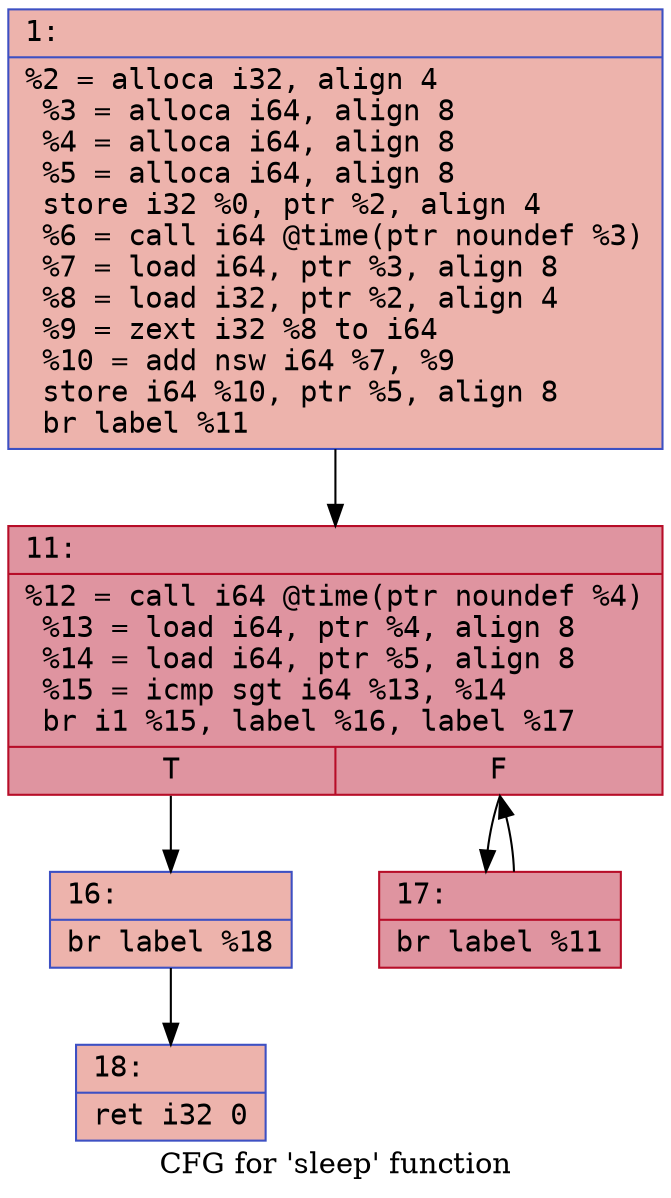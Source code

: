 digraph "CFG for 'sleep' function" {
	label="CFG for 'sleep' function";

	Node0x6000023e9ef0 [shape=record,color="#3d50c3ff", style=filled, fillcolor="#d6524470" fontname="Courier",label="{1:\l|  %2 = alloca i32, align 4\l  %3 = alloca i64, align 8\l  %4 = alloca i64, align 8\l  %5 = alloca i64, align 8\l  store i32 %0, ptr %2, align 4\l  %6 = call i64 @time(ptr noundef %3)\l  %7 = load i64, ptr %3, align 8\l  %8 = load i32, ptr %2, align 4\l  %9 = zext i32 %8 to i64\l  %10 = add nsw i64 %7, %9\l  store i64 %10, ptr %5, align 8\l  br label %11\l}"];
	Node0x6000023e9ef0 -> Node0x6000023e9ea0[tooltip="1 -> 11\nProbability 100.00%" ];
	Node0x6000023e9ea0 [shape=record,color="#b70d28ff", style=filled, fillcolor="#b70d2870" fontname="Courier",label="{11:\l|  %12 = call i64 @time(ptr noundef %4)\l  %13 = load i64, ptr %4, align 8\l  %14 = load i64, ptr %5, align 8\l  %15 = icmp sgt i64 %13, %14\l  br i1 %15, label %16, label %17\l|{<s0>T|<s1>F}}"];
	Node0x6000023e9ea0:s0 -> Node0x6000023e9f40[tooltip="11 -> 16\nProbability 3.12%" ];
	Node0x6000023e9ea0:s1 -> Node0x6000023e9f90[tooltip="11 -> 17\nProbability 96.88%" ];
	Node0x6000023e9f40 [shape=record,color="#3d50c3ff", style=filled, fillcolor="#d6524470" fontname="Courier",label="{16:\l|  br label %18\l}"];
	Node0x6000023e9f40 -> Node0x6000023e9fe0[tooltip="16 -> 18\nProbability 100.00%" ];
	Node0x6000023e9f90 [shape=record,color="#b70d28ff", style=filled, fillcolor="#b70d2870" fontname="Courier",label="{17:\l|  br label %11\l}"];
	Node0x6000023e9f90 -> Node0x6000023e9ea0[tooltip="17 -> 11\nProbability 100.00%" ];
	Node0x6000023e9fe0 [shape=record,color="#3d50c3ff", style=filled, fillcolor="#d6524470" fontname="Courier",label="{18:\l|  ret i32 0\l}"];
}

